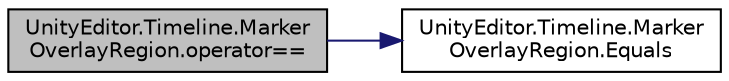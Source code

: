 digraph "UnityEditor.Timeline.MarkerOverlayRegion.operator=="
{
 // LATEX_PDF_SIZE
  edge [fontname="Helvetica",fontsize="10",labelfontname="Helvetica",labelfontsize="10"];
  node [fontname="Helvetica",fontsize="10",shape=record];
  rankdir="LR";
  Node1 [label="UnityEditor.Timeline.Marker\lOverlayRegion.operator==",height=0.2,width=0.4,color="black", fillcolor="grey75", style="filled", fontcolor="black",tooltip=" "];
  Node1 -> Node2 [color="midnightblue",fontsize="10",style="solid",fontname="Helvetica"];
  Node2 [label="UnityEditor.Timeline.Marker\lOverlayRegion.Equals",height=0.2,width=0.4,color="black", fillcolor="white", style="filled",URL="$struct_unity_editor_1_1_timeline_1_1_marker_overlay_region.html#abba252dd13dcaa493b04bf0003afcdbc",tooltip=" "];
}
